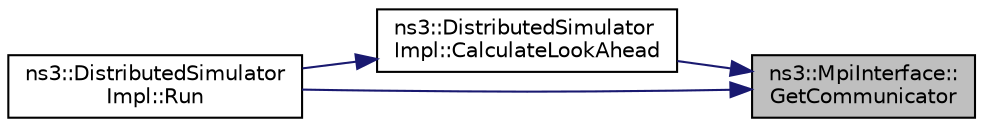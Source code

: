 digraph "ns3::MpiInterface::GetCommunicator"
{
 // LATEX_PDF_SIZE
  edge [fontname="Helvetica",fontsize="10",labelfontname="Helvetica",labelfontsize="10"];
  node [fontname="Helvetica",fontsize="10",shape=record];
  rankdir="RL";
  Node1 [label="ns3::MpiInterface::\lGetCommunicator",height=0.2,width=0.4,color="black", fillcolor="grey75", style="filled", fontcolor="black",tooltip="Return the communicator used to run ns-3."];
  Node1 -> Node2 [dir="back",color="midnightblue",fontsize="10",style="solid",fontname="Helvetica"];
  Node2 [label="ns3::DistributedSimulator\lImpl::CalculateLookAhead",height=0.2,width=0.4,color="black", fillcolor="white", style="filled",URL="$classns3_1_1_distributed_simulator_impl.html#a9f0890339d4631f5eeda05ac46cc824f",tooltip="Calculate lookahead constraint based on network latency."];
  Node2 -> Node3 [dir="back",color="midnightblue",fontsize="10",style="solid",fontname="Helvetica"];
  Node3 [label="ns3::DistributedSimulator\lImpl::Run",height=0.2,width=0.4,color="black", fillcolor="white", style="filled",URL="$classns3_1_1_distributed_simulator_impl.html#a5a2cd016631eac7f93dba3b08ab0e0dd",tooltip="Run the simulation."];
  Node1 -> Node3 [dir="back",color="midnightblue",fontsize="10",style="solid",fontname="Helvetica"];
}
